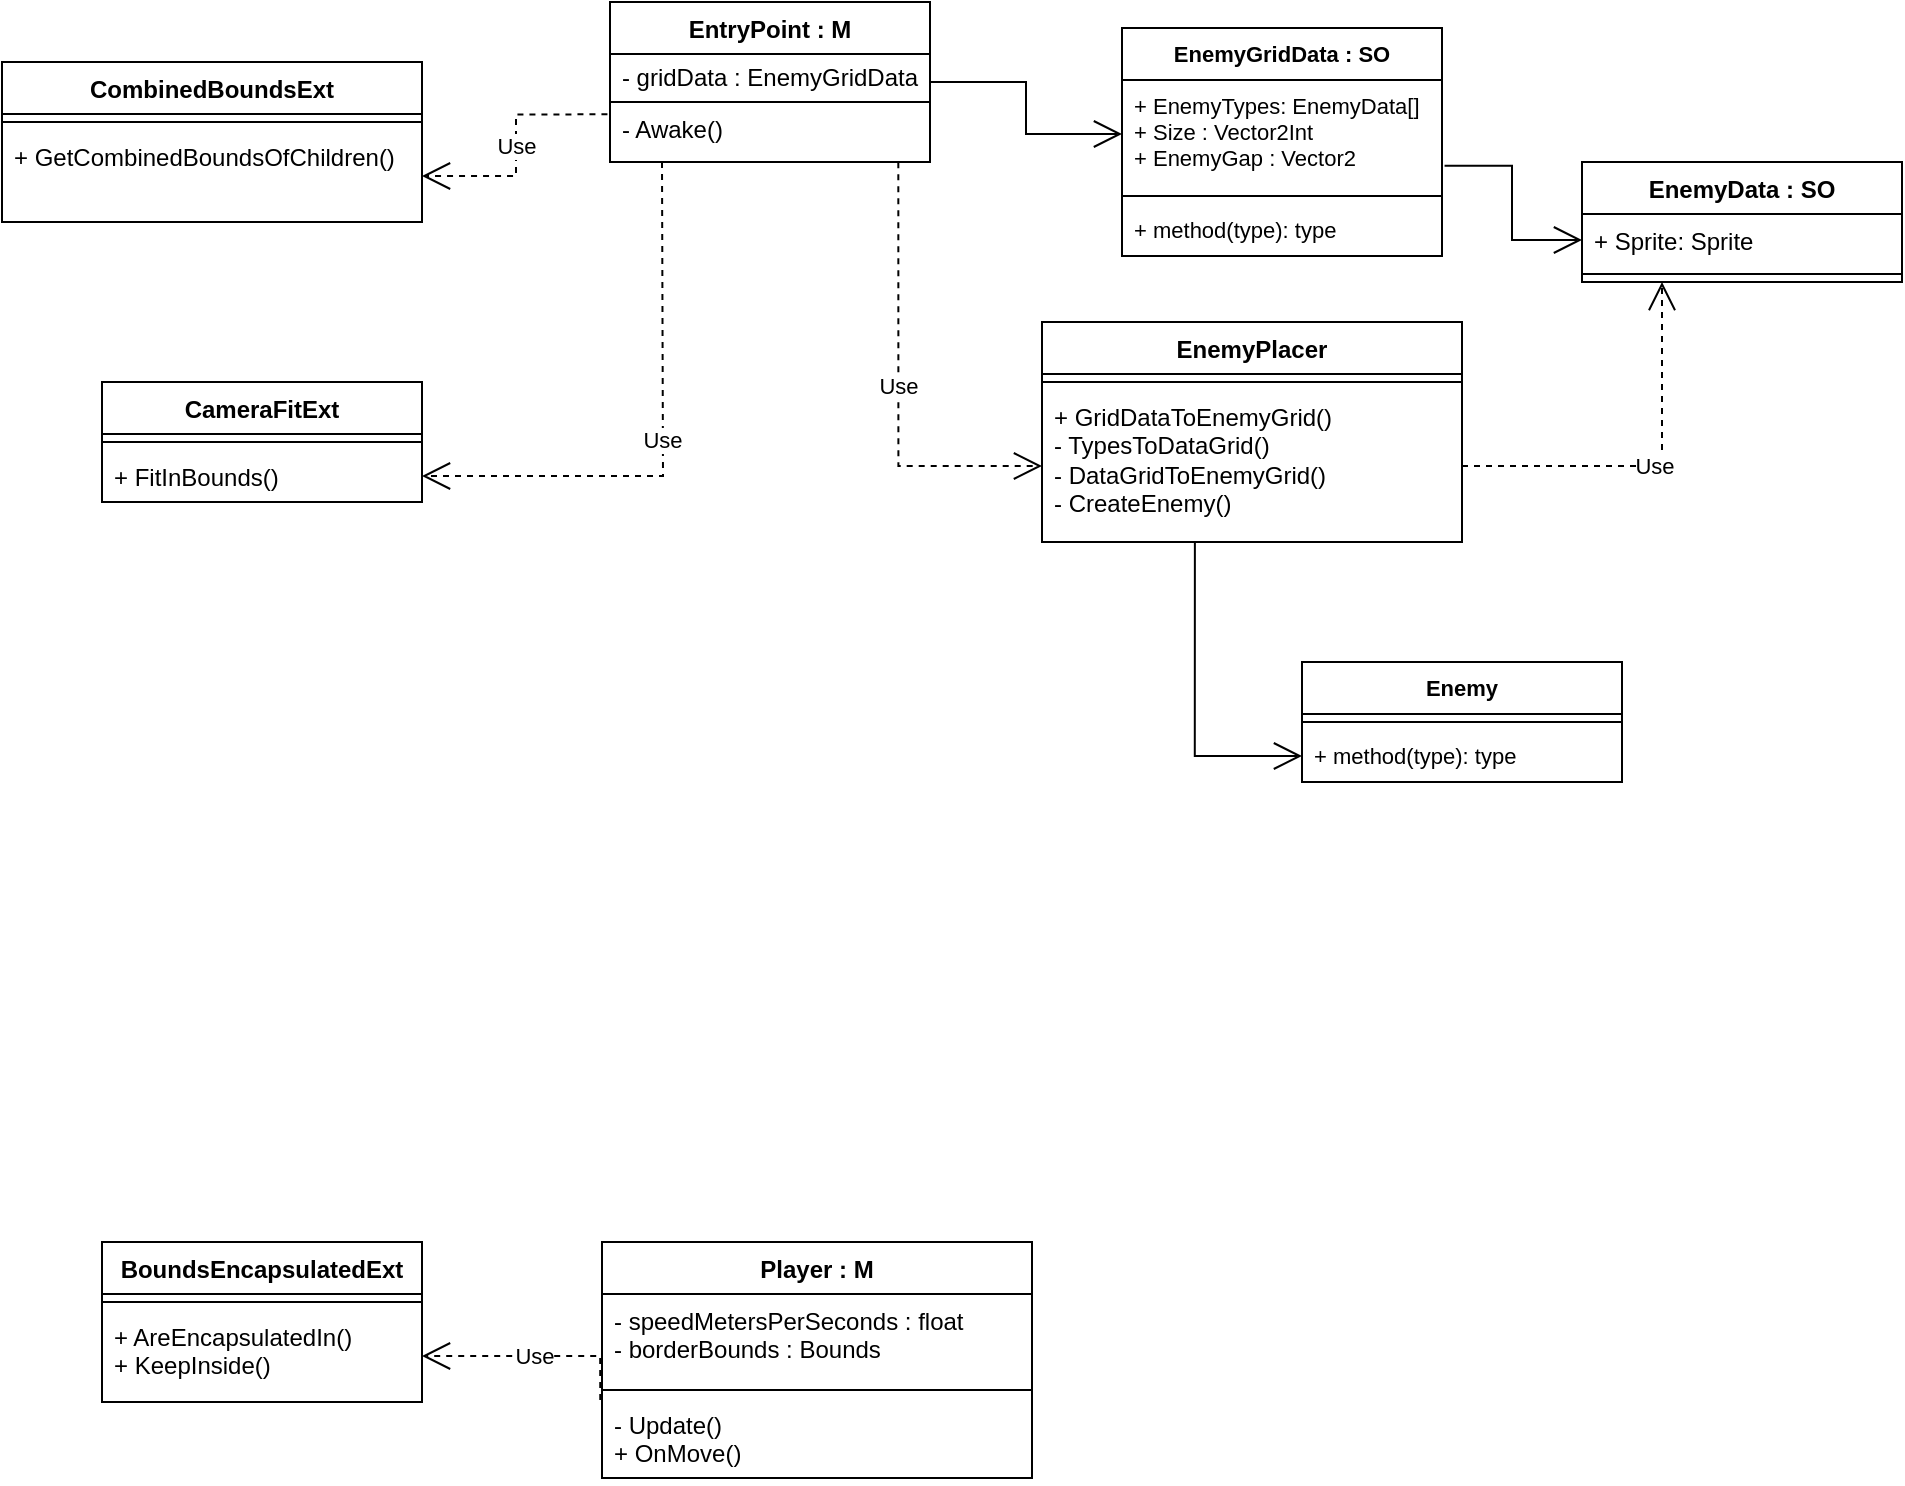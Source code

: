 <mxfile version="24.7.16">
  <diagram name="EntryPoint" id="1II3YRtZtNxmjWsJMaif">
    <mxGraphModel dx="1077" dy="589" grid="1" gridSize="10" guides="1" tooltips="1" connect="1" arrows="1" fold="1" page="1" pageScale="1" pageWidth="827" pageHeight="1169" math="0" shadow="0">
      <root>
        <mxCell id="0" />
        <mxCell id="1" parent="0" />
        <mxCell id="oboVhvuW9mkc1A9gLMUk-1" value="EntryPoint : M" style="swimlane;fontStyle=1;align=center;verticalAlign=top;childLayout=stackLayout;horizontal=1;startSize=26;horizontalStack=0;resizeParent=1;resizeParentMax=0;resizeLast=0;collapsible=1;marginBottom=0;whiteSpace=wrap;html=1;" parent="1" vertex="1">
          <mxGeometry x="334" width="160" height="80" as="geometry" />
        </mxCell>
        <mxCell id="k9H06Ltovgeq5uLH_OK0-27" value="- gridData : EnemyGridData" style="html=1;whiteSpace=wrap;" parent="oboVhvuW9mkc1A9gLMUk-1" vertex="1">
          <mxGeometry y="26" width="160" height="24" as="geometry" />
        </mxCell>
        <mxCell id="oboVhvuW9mkc1A9gLMUk-4" value="&lt;div&gt;- Awake()&lt;/div&gt;" style="text;strokeColor=none;fillColor=none;align=left;verticalAlign=top;spacingLeft=4;spacingRight=4;overflow=hidden;rotatable=0;points=[[0,0.5],[1,0.5]];portConstraint=eastwest;whiteSpace=wrap;html=1;" parent="oboVhvuW9mkc1A9gLMUk-1" vertex="1">
          <mxGeometry y="50" width="160" height="30" as="geometry" />
        </mxCell>
        <mxCell id="k9H06Ltovgeq5uLH_OK0-3" value="EnemyPlacer" style="swimlane;fontStyle=1;align=center;verticalAlign=top;childLayout=stackLayout;horizontal=1;startSize=26;horizontalStack=0;resizeParent=1;resizeParentMax=0;resizeLast=0;collapsible=1;marginBottom=0;whiteSpace=wrap;html=1;" parent="1" vertex="1">
          <mxGeometry x="550" y="160" width="210" height="110" as="geometry" />
        </mxCell>
        <mxCell id="k9H06Ltovgeq5uLH_OK0-5" value="" style="line;strokeWidth=1;fillColor=none;align=left;verticalAlign=middle;spacingTop=-1;spacingLeft=3;spacingRight=3;rotatable=0;labelPosition=right;points=[];portConstraint=eastwest;strokeColor=inherit;" parent="k9H06Ltovgeq5uLH_OK0-3" vertex="1">
          <mxGeometry y="26" width="210" height="8" as="geometry" />
        </mxCell>
        <mxCell id="k9H06Ltovgeq5uLH_OK0-6" value="&lt;div&gt;+ GridDataToEnemyGrid()&lt;br&gt;&lt;/div&gt;&lt;div&gt;- TypesToDataGrid()&lt;br&gt;&lt;/div&gt;&lt;div&gt;- DataGridToEnemyGrid()&lt;br&gt;&lt;/div&gt;&lt;div&gt;- CreateEnemy()&lt;br&gt;&lt;/div&gt;" style="text;strokeColor=none;fillColor=none;align=left;verticalAlign=top;spacingLeft=4;spacingRight=4;overflow=hidden;rotatable=0;points=[[0,0.5],[1,0.5]];portConstraint=eastwest;whiteSpace=wrap;html=1;" parent="k9H06Ltovgeq5uLH_OK0-3" vertex="1">
          <mxGeometry y="34" width="210" height="76" as="geometry" />
        </mxCell>
        <mxCell id="k9H06Ltovgeq5uLH_OK0-7" value="EnemyData : SO" style="swimlane;fontStyle=1;align=center;verticalAlign=top;childLayout=stackLayout;horizontal=1;startSize=26;horizontalStack=0;resizeParent=1;resizeParentMax=0;resizeLast=0;collapsible=1;marginBottom=0;whiteSpace=wrap;html=1;" parent="1" vertex="1">
          <mxGeometry x="820" y="80" width="160" height="60" as="geometry" />
        </mxCell>
        <mxCell id="k9H06Ltovgeq5uLH_OK0-8" value="+ Sprite: Sprite" style="text;strokeColor=none;fillColor=none;align=left;verticalAlign=top;spacingLeft=4;spacingRight=4;overflow=hidden;rotatable=0;points=[[0,0.5],[1,0.5]];portConstraint=eastwest;whiteSpace=wrap;html=1;" parent="k9H06Ltovgeq5uLH_OK0-7" vertex="1">
          <mxGeometry y="26" width="160" height="26" as="geometry" />
        </mxCell>
        <mxCell id="k9H06Ltovgeq5uLH_OK0-9" value="" style="line;strokeWidth=1;fillColor=none;align=left;verticalAlign=middle;spacingTop=-1;spacingLeft=3;spacingRight=3;rotatable=0;labelPosition=right;points=[];portConstraint=eastwest;strokeColor=inherit;" parent="k9H06Ltovgeq5uLH_OK0-7" vertex="1">
          <mxGeometry y="52" width="160" height="8" as="geometry" />
        </mxCell>
        <mxCell id="k9H06Ltovgeq5uLH_OK0-34" value="CombinedBoundsExt" style="swimlane;fontStyle=1;align=center;verticalAlign=top;childLayout=stackLayout;horizontal=1;startSize=26;horizontalStack=0;resizeParent=1;resizeParentMax=0;resizeLast=0;collapsible=1;marginBottom=0;whiteSpace=wrap;html=1;" parent="1" vertex="1">
          <mxGeometry x="30" y="30" width="210" height="80" as="geometry" />
        </mxCell>
        <mxCell id="k9H06Ltovgeq5uLH_OK0-36" value="" style="line;strokeWidth=1;fillColor=none;align=left;verticalAlign=middle;spacingTop=-1;spacingLeft=3;spacingRight=3;rotatable=0;labelPosition=right;points=[];portConstraint=eastwest;strokeColor=inherit;" parent="k9H06Ltovgeq5uLH_OK0-34" vertex="1">
          <mxGeometry y="26" width="210" height="8" as="geometry" />
        </mxCell>
        <mxCell id="k9H06Ltovgeq5uLH_OK0-37" value="+ GetCombinedBoundsOfChildren()" style="text;strokeColor=none;fillColor=none;align=left;verticalAlign=top;spacingLeft=4;spacingRight=4;overflow=hidden;rotatable=0;points=[[0,0.5],[1,0.5]];portConstraint=eastwest;whiteSpace=wrap;html=1;" parent="k9H06Ltovgeq5uLH_OK0-34" vertex="1">
          <mxGeometry y="34" width="210" height="46" as="geometry" />
        </mxCell>
        <mxCell id="k9H06Ltovgeq5uLH_OK0-39" value="CameraFitExt" style="swimlane;fontStyle=1;align=center;verticalAlign=top;childLayout=stackLayout;horizontal=1;startSize=26;horizontalStack=0;resizeParent=1;resizeParentMax=0;resizeLast=0;collapsible=1;marginBottom=0;whiteSpace=wrap;html=1;" parent="1" vertex="1">
          <mxGeometry x="80" y="190" width="160" height="60" as="geometry" />
        </mxCell>
        <mxCell id="k9H06Ltovgeq5uLH_OK0-41" value="" style="line;strokeWidth=1;fillColor=none;align=left;verticalAlign=middle;spacingTop=-1;spacingLeft=3;spacingRight=3;rotatable=0;labelPosition=right;points=[];portConstraint=eastwest;strokeColor=inherit;" parent="k9H06Ltovgeq5uLH_OK0-39" vertex="1">
          <mxGeometry y="26" width="160" height="8" as="geometry" />
        </mxCell>
        <mxCell id="k9H06Ltovgeq5uLH_OK0-42" value="+ FitInBounds()" style="text;strokeColor=none;fillColor=none;align=left;verticalAlign=top;spacingLeft=4;spacingRight=4;overflow=hidden;rotatable=0;points=[[0,0.5],[1,0.5]];portConstraint=eastwest;whiteSpace=wrap;html=1;" parent="k9H06Ltovgeq5uLH_OK0-39" vertex="1">
          <mxGeometry y="34" width="160" height="26" as="geometry" />
        </mxCell>
        <mxCell id="3Q8x1tFEz8-8Xuk7gK1A-1" value="Player : M" style="swimlane;fontStyle=1;align=center;verticalAlign=top;childLayout=stackLayout;horizontal=1;startSize=26;horizontalStack=0;resizeParent=1;resizeParentMax=0;resizeLast=0;collapsible=1;marginBottom=0;whiteSpace=wrap;html=1;" vertex="1" parent="1">
          <mxGeometry x="330" y="620" width="215" height="118" as="geometry">
            <mxRectangle x="306" y="20" width="90" height="30" as="alternateBounds" />
          </mxGeometry>
        </mxCell>
        <mxCell id="3Q8x1tFEz8-8Xuk7gK1A-2" value="&lt;div&gt;- speedMetersPerSeconds : float&lt;/div&gt;&lt;div&gt;- borderBounds : Bounds&lt;br&gt;&lt;/div&gt;" style="text;strokeColor=none;fillColor=none;align=left;verticalAlign=top;spacingLeft=4;spacingRight=4;overflow=hidden;rotatable=0;points=[[0,0.5],[1,0.5]];portConstraint=eastwest;whiteSpace=wrap;html=1;" vertex="1" parent="3Q8x1tFEz8-8Xuk7gK1A-1">
          <mxGeometry y="26" width="215" height="44" as="geometry" />
        </mxCell>
        <mxCell id="3Q8x1tFEz8-8Xuk7gK1A-3" value="" style="line;strokeWidth=1;fillColor=none;align=left;verticalAlign=middle;spacingTop=-1;spacingLeft=3;spacingRight=3;rotatable=0;labelPosition=right;points=[];portConstraint=eastwest;strokeColor=inherit;" vertex="1" parent="3Q8x1tFEz8-8Xuk7gK1A-1">
          <mxGeometry y="70" width="215" height="8" as="geometry" />
        </mxCell>
        <mxCell id="3Q8x1tFEz8-8Xuk7gK1A-4" value="- Update()&lt;br&gt;&lt;div&gt;+ OnMove()&lt;/div&gt;" style="text;strokeColor=none;fillColor=none;align=left;verticalAlign=top;spacingLeft=4;spacingRight=4;overflow=hidden;rotatable=0;points=[[0,0.5],[1,0.5]];portConstraint=eastwest;whiteSpace=wrap;html=1;" vertex="1" parent="3Q8x1tFEz8-8Xuk7gK1A-1">
          <mxGeometry y="78" width="215" height="40" as="geometry" />
        </mxCell>
        <mxCell id="3Q8x1tFEz8-8Xuk7gK1A-5" value="BoundsEncapsulatedExt" style="swimlane;fontStyle=1;align=center;verticalAlign=top;childLayout=stackLayout;horizontal=1;startSize=26;horizontalStack=0;resizeParent=1;resizeParentMax=0;resizeLast=0;collapsible=1;marginBottom=0;whiteSpace=wrap;html=1;" vertex="1" parent="1">
          <mxGeometry x="80" y="620" width="160" height="80" as="geometry" />
        </mxCell>
        <mxCell id="3Q8x1tFEz8-8Xuk7gK1A-6" value="" style="line;strokeWidth=1;fillColor=none;align=left;verticalAlign=middle;spacingTop=-1;spacingLeft=3;spacingRight=3;rotatable=0;labelPosition=right;points=[];portConstraint=eastwest;strokeColor=inherit;" vertex="1" parent="3Q8x1tFEz8-8Xuk7gK1A-5">
          <mxGeometry y="26" width="160" height="8" as="geometry" />
        </mxCell>
        <mxCell id="3Q8x1tFEz8-8Xuk7gK1A-7" value="&lt;div&gt;+ AreEncapsulatedIn()&lt;/div&gt;&lt;div&gt;+ KeepInside()&lt;br&gt;&lt;/div&gt;" style="text;strokeColor=none;fillColor=none;align=left;verticalAlign=top;spacingLeft=4;spacingRight=4;overflow=hidden;rotatable=0;points=[[0,0.5],[1,0.5]];portConstraint=eastwest;whiteSpace=wrap;html=1;" vertex="1" parent="3Q8x1tFEz8-8Xuk7gK1A-5">
          <mxGeometry y="34" width="160" height="46" as="geometry" />
        </mxCell>
        <mxCell id="QKNRnIsmzWucb4mVud2N-3" value="Use" style="endArrow=open;endSize=12;dashed=1;html=1;rounded=0;exitX=-0.004;exitY=0.025;exitDx=0;exitDy=0;exitPerimeter=0;entryX=1;entryY=0.5;entryDx=0;entryDy=0;edgeStyle=orthogonalEdgeStyle;" edge="1" parent="1" source="3Q8x1tFEz8-8Xuk7gK1A-4" target="3Q8x1tFEz8-8Xuk7gK1A-7">
          <mxGeometry width="160" relative="1" as="geometry">
            <mxPoint x="300" y="700" as="sourcePoint" />
            <mxPoint x="460" y="700" as="targetPoint" />
          </mxGeometry>
        </mxCell>
        <mxCell id="QKNRnIsmzWucb4mVud2N-12" value="Use" style="endArrow=open;endSize=12;dashed=1;html=1;rounded=0;exitX=-0.008;exitY=0.206;exitDx=0;exitDy=0;entryX=1;entryY=0.5;entryDx=0;entryDy=0;exitPerimeter=0;edgeStyle=orthogonalEdgeStyle;" edge="1" parent="1" source="oboVhvuW9mkc1A9gLMUk-4" target="k9H06Ltovgeq5uLH_OK0-37">
          <mxGeometry width="160" relative="1" as="geometry">
            <mxPoint x="310" y="220" as="sourcePoint" />
            <mxPoint x="470" y="220" as="targetPoint" />
          </mxGeometry>
        </mxCell>
        <mxCell id="QKNRnIsmzWucb4mVud2N-14" value="Use" style="endArrow=open;endSize=12;dashed=1;html=1;rounded=0;strokeColor=default;align=center;verticalAlign=middle;fontFamily=Helvetica;fontSize=11;fontColor=default;labelBackgroundColor=default;edgeStyle=orthogonalEdgeStyle;entryX=1;entryY=0.5;entryDx=0;entryDy=0;" edge="1" parent="1" target="k9H06Ltovgeq5uLH_OK0-42">
          <mxGeometry width="160" relative="1" as="geometry">
            <mxPoint x="360" y="80" as="sourcePoint" />
            <mxPoint x="460" y="240" as="targetPoint" />
          </mxGeometry>
        </mxCell>
        <mxCell id="QKNRnIsmzWucb4mVud2N-22" value="EnemyGridData : SO" style="swimlane;fontStyle=1;align=center;verticalAlign=top;childLayout=stackLayout;horizontal=1;startSize=26;horizontalStack=0;resizeParent=1;resizeParentMax=0;resizeLast=0;collapsible=1;marginBottom=0;whiteSpace=wrap;html=1;fontFamily=Helvetica;fontSize=11;fontColor=default;labelBackgroundColor=default;" vertex="1" parent="1">
          <mxGeometry x="590" y="13" width="160" height="114" as="geometry" />
        </mxCell>
        <mxCell id="QKNRnIsmzWucb4mVud2N-23" value="&lt;div&gt;+ EnemyTypes: EnemyData[]&lt;/div&gt;&lt;div&gt;+ Size : Vector2Int&lt;/div&gt;&lt;div&gt;+ EnemyGap : Vector2&lt;/div&gt;" style="text;strokeColor=none;fillColor=none;align=left;verticalAlign=top;spacingLeft=4;spacingRight=4;overflow=hidden;rotatable=0;points=[[0,0.5],[1,0.5]];portConstraint=eastwest;whiteSpace=wrap;html=1;fontFamily=Helvetica;fontSize=11;fontColor=default;labelBackgroundColor=default;" vertex="1" parent="QKNRnIsmzWucb4mVud2N-22">
          <mxGeometry y="26" width="160" height="54" as="geometry" />
        </mxCell>
        <mxCell id="QKNRnIsmzWucb4mVud2N-24" value="" style="line;strokeWidth=1;fillColor=none;align=left;verticalAlign=middle;spacingTop=-1;spacingLeft=3;spacingRight=3;rotatable=0;labelPosition=right;points=[];portConstraint=eastwest;strokeColor=inherit;fontFamily=Helvetica;fontSize=11;fontColor=default;labelBackgroundColor=default;" vertex="1" parent="QKNRnIsmzWucb4mVud2N-22">
          <mxGeometry y="80" width="160" height="8" as="geometry" />
        </mxCell>
        <mxCell id="QKNRnIsmzWucb4mVud2N-25" value="+ method(type): type" style="text;strokeColor=none;fillColor=none;align=left;verticalAlign=top;spacingLeft=4;spacingRight=4;overflow=hidden;rotatable=0;points=[[0,0.5],[1,0.5]];portConstraint=eastwest;whiteSpace=wrap;html=1;fontFamily=Helvetica;fontSize=11;fontColor=default;labelBackgroundColor=default;" vertex="1" parent="QKNRnIsmzWucb4mVud2N-22">
          <mxGeometry y="88" width="160" height="26" as="geometry" />
        </mxCell>
        <mxCell id="QKNRnIsmzWucb4mVud2N-33" value="" style="endArrow=open;endFill=1;endSize=12;html=1;rounded=0;strokeColor=default;align=center;verticalAlign=middle;fontFamily=Helvetica;fontSize=11;fontColor=default;labelBackgroundColor=default;edgeStyle=orthogonalEdgeStyle;exitX=1.008;exitY=0.795;exitDx=0;exitDy=0;exitPerimeter=0;entryX=0;entryY=0.5;entryDx=0;entryDy=0;" edge="1" parent="1" source="QKNRnIsmzWucb4mVud2N-23" target="k9H06Ltovgeq5uLH_OK0-8">
          <mxGeometry width="160" relative="1" as="geometry">
            <mxPoint x="450" y="530" as="sourcePoint" />
            <mxPoint x="610" y="530" as="targetPoint" />
          </mxGeometry>
        </mxCell>
        <mxCell id="QKNRnIsmzWucb4mVud2N-35" value="Enemy" style="swimlane;fontStyle=1;align=center;verticalAlign=top;childLayout=stackLayout;horizontal=1;startSize=26;horizontalStack=0;resizeParent=1;resizeParentMax=0;resizeLast=0;collapsible=1;marginBottom=0;whiteSpace=wrap;html=1;fontFamily=Helvetica;fontSize=11;labelBackgroundColor=default;" vertex="1" parent="1">
          <mxGeometry x="680" y="330" width="160" height="60" as="geometry" />
        </mxCell>
        <mxCell id="QKNRnIsmzWucb4mVud2N-37" value="" style="line;strokeWidth=1;fillColor=none;align=left;verticalAlign=middle;spacingTop=-1;spacingLeft=3;spacingRight=3;rotatable=0;labelPosition=right;points=[];portConstraint=eastwest;strokeColor=inherit;fontFamily=Helvetica;fontSize=11;fontColor=default;labelBackgroundColor=default;" vertex="1" parent="QKNRnIsmzWucb4mVud2N-35">
          <mxGeometry y="26" width="160" height="8" as="geometry" />
        </mxCell>
        <mxCell id="QKNRnIsmzWucb4mVud2N-38" value="+ method(type): type" style="text;strokeColor=none;fillColor=none;align=left;verticalAlign=top;spacingLeft=4;spacingRight=4;overflow=hidden;rotatable=0;points=[[0,0.5],[1,0.5]];portConstraint=eastwest;whiteSpace=wrap;html=1;fontFamily=Helvetica;fontSize=11;fontColor=default;labelBackgroundColor=default;" vertex="1" parent="QKNRnIsmzWucb4mVud2N-35">
          <mxGeometry y="34" width="160" height="26" as="geometry" />
        </mxCell>
        <mxCell id="QKNRnIsmzWucb4mVud2N-40" value="Use" style="endArrow=open;endSize=12;dashed=1;html=1;rounded=0;strokeColor=default;align=center;verticalAlign=middle;fontFamily=Helvetica;fontSize=11;fontColor=default;labelBackgroundColor=default;edgeStyle=orthogonalEdgeStyle;entryX=0.25;entryY=1;entryDx=0;entryDy=0;exitX=1;exitY=0.5;exitDx=0;exitDy=0;" edge="1" parent="1" source="k9H06Ltovgeq5uLH_OK0-6" target="k9H06Ltovgeq5uLH_OK0-7">
          <mxGeometry width="160" relative="1" as="geometry">
            <mxPoint x="700" y="400" as="sourcePoint" />
            <mxPoint x="860" y="400" as="targetPoint" />
          </mxGeometry>
        </mxCell>
        <mxCell id="QKNRnIsmzWucb4mVud2N-41" value="Use" style="endArrow=open;endSize=12;dashed=1;html=1;rounded=0;strokeColor=default;align=center;verticalAlign=middle;fontFamily=Helvetica;fontSize=11;fontColor=default;labelBackgroundColor=default;edgeStyle=orthogonalEdgeStyle;exitX=0.901;exitY=1.005;exitDx=0;exitDy=0;entryX=0;entryY=0.5;entryDx=0;entryDy=0;exitPerimeter=0;" edge="1" parent="1" source="oboVhvuW9mkc1A9gLMUk-4" target="k9H06Ltovgeq5uLH_OK0-6">
          <mxGeometry width="160" relative="1" as="geometry">
            <mxPoint x="670.0" y="199" as="sourcePoint" />
            <mxPoint x="880" y="320" as="targetPoint" />
          </mxGeometry>
        </mxCell>
        <mxCell id="QKNRnIsmzWucb4mVud2N-42" value="" style="endArrow=open;endFill=1;endSize=12;html=1;rounded=0;strokeColor=default;align=center;verticalAlign=middle;fontFamily=Helvetica;fontSize=11;fontColor=default;labelBackgroundColor=default;edgeStyle=orthogonalEdgeStyle;exitX=1;exitY=0.5;exitDx=0;exitDy=0;entryX=0;entryY=0.5;entryDx=0;entryDy=0;" edge="1" parent="1" source="oboVhvuW9mkc1A9gLMUk-1" target="QKNRnIsmzWucb4mVud2N-23">
          <mxGeometry width="160" relative="1" as="geometry">
            <mxPoint x="370" y="220" as="sourcePoint" />
            <mxPoint x="530" y="220" as="targetPoint" />
          </mxGeometry>
        </mxCell>
        <mxCell id="QKNRnIsmzWucb4mVud2N-47" value="" style="endArrow=open;endFill=1;endSize=12;html=1;rounded=0;strokeColor=default;align=center;verticalAlign=middle;fontFamily=Helvetica;fontSize=11;fontColor=default;labelBackgroundColor=default;edgeStyle=orthogonalEdgeStyle;exitX=0.364;exitY=1.006;exitDx=0;exitDy=0;exitPerimeter=0;entryX=0;entryY=0.5;entryDx=0;entryDy=0;" edge="1" parent="1" source="k9H06Ltovgeq5uLH_OK0-6" target="QKNRnIsmzWucb4mVud2N-38">
          <mxGeometry width="160" relative="1" as="geometry">
            <mxPoint x="480" y="410" as="sourcePoint" />
            <mxPoint x="640" y="410" as="targetPoint" />
          </mxGeometry>
        </mxCell>
      </root>
    </mxGraphModel>
  </diagram>
</mxfile>
